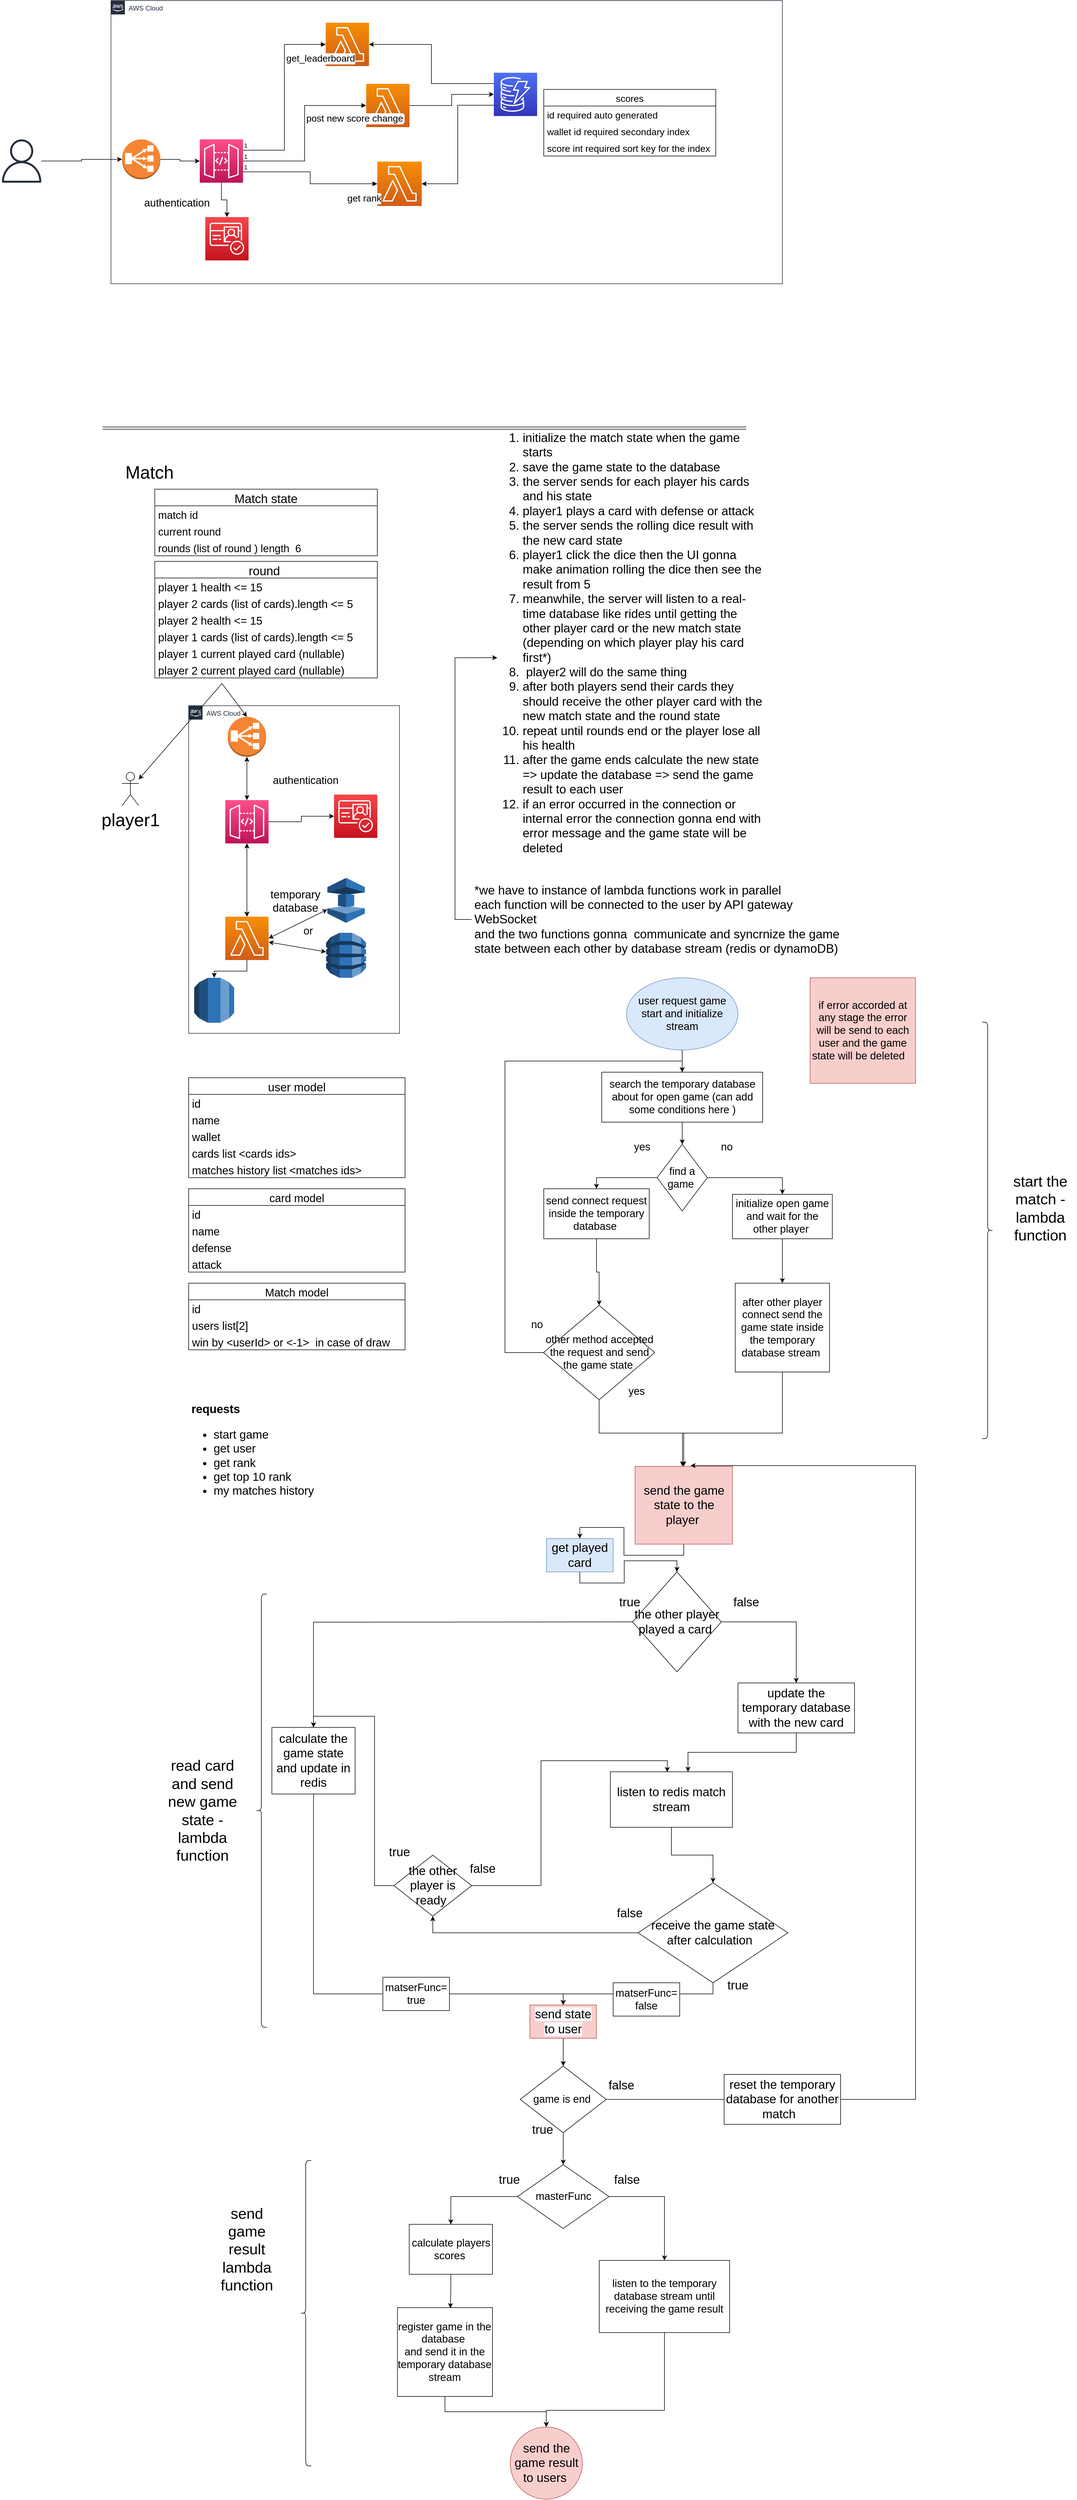 <mxfile version="17.1.0" type="github">
  <diagram id="Ht1M8jgEwFfnCIfOTk4-" name="Page-1">
    <mxGraphModel dx="2905" dy="900" grid="1" gridSize="10" guides="1" tooltips="1" connect="1" arrows="1" fold="1" page="1" pageScale="1" pageWidth="1169" pageHeight="827" math="0" shadow="0">
      <root>
        <mxCell id="0" />
        <mxCell id="1" parent="0" />
        <mxCell id="6prXPQLU8Q7LLBni2avL-30" style="edgeStyle=orthogonalEdgeStyle;rounded=0;orthogonalLoop=1;jettySize=auto;html=1;entryX=0;entryY=0.5;entryDx=0;entryDy=0;entryPerimeter=0;fontSize=17;" parent="1" source="JcnCqj29dY-QxmIsZGhR-1" target="6prXPQLU8Q7LLBni2avL-38" edge="1">
          <mxGeometry relative="1" as="geometry" />
        </mxCell>
        <mxCell id="JcnCqj29dY-QxmIsZGhR-1" value="" style="sketch=0;outlineConnect=0;fontColor=#232F3E;gradientColor=none;fillColor=#232F3D;strokeColor=none;dashed=0;verticalLabelPosition=bottom;verticalAlign=top;align=center;html=1;fontSize=12;fontStyle=0;aspect=fixed;pointerEvents=1;shape=mxgraph.aws4.user;" parent="1" vertex="1">
          <mxGeometry x="-180" y="290" width="78" height="78" as="geometry" />
        </mxCell>
        <mxCell id="JcnCqj29dY-QxmIsZGhR-2" value="AWS Cloud" style="points=[[0,0],[0.25,0],[0.5,0],[0.75,0],[1,0],[1,0.25],[1,0.5],[1,0.75],[1,1],[0.75,1],[0.5,1],[0.25,1],[0,1],[0,0.75],[0,0.5],[0,0.25]];outlineConnect=0;gradientColor=none;html=1;whiteSpace=wrap;fontSize=12;fontStyle=0;container=1;pointerEvents=0;collapsible=0;recursiveResize=0;shape=mxgraph.aws4.group;grIcon=mxgraph.aws4.group_aws_cloud_alt;strokeColor=#232F3E;fillColor=none;verticalAlign=top;align=left;spacingLeft=30;fontColor=#232F3E;dashed=0;" parent="1" vertex="1">
          <mxGeometry x="20" y="40" width="1210" height="510" as="geometry" />
        </mxCell>
        <mxCell id="JcnCqj29dY-QxmIsZGhR-3" value="" style="sketch=0;points=[[0,0,0],[0.25,0,0],[0.5,0,0],[0.75,0,0],[1,0,0],[0,1,0],[0.25,1,0],[0.5,1,0],[0.75,1,0],[1,1,0],[0,0.25,0],[0,0.5,0],[0,0.75,0],[1,0.25,0],[1,0.5,0],[1,0.75,0]];outlineConnect=0;fontColor=#232F3E;gradientColor=#F78E04;gradientDirection=north;fillColor=#D05C17;strokeColor=#ffffff;dashed=0;verticalLabelPosition=bottom;verticalAlign=top;align=center;html=1;fontSize=12;fontStyle=0;aspect=fixed;shape=mxgraph.aws4.resourceIcon;resIcon=mxgraph.aws4.lambda;" parent="JcnCqj29dY-QxmIsZGhR-2" vertex="1">
          <mxGeometry x="387" y="40" width="78" height="78" as="geometry" />
        </mxCell>
        <mxCell id="6prXPQLU8Q7LLBni2avL-35" style="edgeStyle=orthogonalEdgeStyle;rounded=0;orthogonalLoop=1;jettySize=auto;html=1;exitX=0;exitY=0.25;exitDx=0;exitDy=0;exitPerimeter=0;entryX=1;entryY=0.5;entryDx=0;entryDy=0;entryPerimeter=0;fontSize=17;" parent="JcnCqj29dY-QxmIsZGhR-2" source="JcnCqj29dY-QxmIsZGhR-15" target="JcnCqj29dY-QxmIsZGhR-3" edge="1">
          <mxGeometry relative="1" as="geometry" />
        </mxCell>
        <mxCell id="6prXPQLU8Q7LLBni2avL-36" style="edgeStyle=orthogonalEdgeStyle;rounded=0;orthogonalLoop=1;jettySize=auto;html=1;exitX=0;exitY=0.75;exitDx=0;exitDy=0;exitPerimeter=0;entryX=1;entryY=0.5;entryDx=0;entryDy=0;entryPerimeter=0;fontSize=17;" parent="JcnCqj29dY-QxmIsZGhR-2" source="JcnCqj29dY-QxmIsZGhR-15" target="6prXPQLU8Q7LLBni2avL-26" edge="1">
          <mxGeometry relative="1" as="geometry" />
        </mxCell>
        <mxCell id="JcnCqj29dY-QxmIsZGhR-15" value="" style="sketch=0;points=[[0,0,0],[0.25,0,0],[0.5,0,0],[0.75,0,0],[1,0,0],[0,1,0],[0.25,1,0],[0.5,1,0],[0.75,1,0],[1,1,0],[0,0.25,0],[0,0.5,0],[0,0.75,0],[1,0.25,0],[1,0.5,0],[1,0.75,0]];outlineConnect=0;fontColor=#232F3E;gradientColor=#4D72F3;gradientDirection=north;fillColor=#3334B9;strokeColor=#ffffff;dashed=0;verticalLabelPosition=bottom;verticalAlign=top;align=center;html=1;fontSize=12;fontStyle=0;aspect=fixed;shape=mxgraph.aws4.resourceIcon;resIcon=mxgraph.aws4.dynamodb;" parent="JcnCqj29dY-QxmIsZGhR-2" vertex="1">
          <mxGeometry x="690" y="130" width="78" height="78" as="geometry" />
        </mxCell>
        <mxCell id="6prXPQLU8Q7LLBni2avL-26" value="" style="sketch=0;points=[[0,0,0],[0.25,0,0],[0.5,0,0],[0.75,0,0],[1,0,0],[0,1,0],[0.25,1,0],[0.5,1,0],[0.75,1,0],[1,1,0],[0,0.25,0],[0,0.5,0],[0,0.75,0],[1,0.25,0],[1,0.5,0],[1,0.75,0]];outlineConnect=0;fontColor=#232F3E;gradientColor=#F78E04;gradientDirection=north;fillColor=#D05C17;strokeColor=#ffffff;dashed=0;verticalLabelPosition=bottom;verticalAlign=top;align=center;html=1;fontSize=12;fontStyle=0;aspect=fixed;shape=mxgraph.aws4.resourceIcon;resIcon=mxgraph.aws4.lambda;" parent="JcnCqj29dY-QxmIsZGhR-2" vertex="1">
          <mxGeometry x="480" y="290" width="80" height="80" as="geometry" />
        </mxCell>
        <mxCell id="6prXPQLU8Q7LLBni2avL-22" value="" style="sketch=0;points=[[0,0,0],[0.25,0,0],[0.5,0,0],[0.75,0,0],[1,0,0],[0,1,0],[0.25,1,0],[0.5,1,0],[0.75,1,0],[1,1,0],[0,0.25,0],[0,0.5,0],[0,0.75,0],[1,0.25,0],[1,0.5,0],[1,0.75,0]];outlineConnect=0;fontColor=#232F3E;gradientColor=#F78E04;gradientDirection=north;fillColor=#D05C17;strokeColor=#ffffff;dashed=0;verticalLabelPosition=bottom;verticalAlign=top;align=center;html=1;fontSize=12;fontStyle=0;aspect=fixed;shape=mxgraph.aws4.resourceIcon;resIcon=mxgraph.aws4.lambda;" parent="JcnCqj29dY-QxmIsZGhR-2" vertex="1">
          <mxGeometry x="460" y="150" width="78" height="78" as="geometry" />
        </mxCell>
        <mxCell id="6prXPQLU8Q7LLBni2avL-21" style="edgeStyle=orthogonalEdgeStyle;rounded=0;orthogonalLoop=1;jettySize=auto;html=1;exitX=1;exitY=0.5;exitDx=0;exitDy=0;exitPerimeter=0;entryX=0;entryY=0.5;entryDx=0;entryDy=0;entryPerimeter=0;fontSize=17;" parent="JcnCqj29dY-QxmIsZGhR-2" source="6prXPQLU8Q7LLBni2avL-22" target="JcnCqj29dY-QxmIsZGhR-15" edge="1">
          <mxGeometry relative="1" as="geometry">
            <mxPoint x="690" y="199" as="targetPoint" />
          </mxGeometry>
        </mxCell>
        <mxCell id="6prXPQLU8Q7LLBni2avL-31" value="scores" style="swimlane;fontStyle=0;childLayout=stackLayout;horizontal=1;startSize=30;horizontalStack=0;resizeParent=1;resizeParentMax=0;resizeLast=0;collapsible=1;marginBottom=0;fontSize=17;" parent="JcnCqj29dY-QxmIsZGhR-2" vertex="1">
          <mxGeometry x="780" y="160" width="310" height="120" as="geometry" />
        </mxCell>
        <mxCell id="6prXPQLU8Q7LLBni2avL-32" value="id required auto generated " style="text;strokeColor=none;fillColor=none;align=left;verticalAlign=middle;spacingLeft=4;spacingRight=4;overflow=hidden;points=[[0,0.5],[1,0.5]];portConstraint=eastwest;rotatable=0;fontSize=17;" parent="6prXPQLU8Q7LLBni2avL-31" vertex="1">
          <mxGeometry y="30" width="310" height="30" as="geometry" />
        </mxCell>
        <mxCell id="6prXPQLU8Q7LLBni2avL-33" value="wallet id required secondary index" style="text;strokeColor=none;fillColor=none;align=left;verticalAlign=middle;spacingLeft=4;spacingRight=4;overflow=hidden;points=[[0,0.5],[1,0.5]];portConstraint=eastwest;rotatable=0;fontSize=17;" parent="6prXPQLU8Q7LLBni2avL-31" vertex="1">
          <mxGeometry y="60" width="310" height="30" as="geometry" />
        </mxCell>
        <mxCell id="6prXPQLU8Q7LLBni2avL-34" value="score int required sort key for the index" style="text;strokeColor=none;fillColor=none;align=left;verticalAlign=middle;spacingLeft=4;spacingRight=4;overflow=hidden;points=[[0,0.5],[1,0.5]];portConstraint=eastwest;rotatable=0;fontSize=17;" parent="6prXPQLU8Q7LLBni2avL-31" vertex="1">
          <mxGeometry y="90" width="310" height="30" as="geometry" />
        </mxCell>
        <mxCell id="DOezJAUeToiMQup9B8c_-2" style="edgeStyle=orthogonalEdgeStyle;rounded=0;orthogonalLoop=1;jettySize=auto;html=1;exitX=0.5;exitY=1;exitDx=0;exitDy=0;exitPerimeter=0;entryX=0.5;entryY=0;entryDx=0;entryDy=0;entryPerimeter=0;" parent="JcnCqj29dY-QxmIsZGhR-2" source="6prXPQLU8Q7LLBni2avL-1" target="DOezJAUeToiMQup9B8c_-1" edge="1">
          <mxGeometry relative="1" as="geometry" />
        </mxCell>
        <mxCell id="6prXPQLU8Q7LLBni2avL-1" value="" style="sketch=0;points=[[0,0,0],[0.25,0,0],[0.5,0,0],[0.75,0,0],[1,0,0],[0,1,0],[0.25,1,0],[0.5,1,0],[0.75,1,0],[1,1,0],[0,0.25,0],[0,0.5,0],[0,0.75,0],[1,0.25,0],[1,0.5,0],[1,0.75,0]];outlineConnect=0;fontColor=#232F3E;gradientColor=#FF4F8B;gradientDirection=north;fillColor=#BC1356;strokeColor=#ffffff;dashed=0;verticalLabelPosition=bottom;verticalAlign=top;align=center;html=1;fontSize=12;fontStyle=0;aspect=fixed;shape=mxgraph.aws4.resourceIcon;resIcon=mxgraph.aws4.api_gateway;" parent="JcnCqj29dY-QxmIsZGhR-2" vertex="1">
          <mxGeometry x="160" y="250" width="78" height="78" as="geometry" />
        </mxCell>
        <mxCell id="6prXPQLU8Q7LLBni2avL-16" value="get_leaderboard" style="endArrow=block;endFill=1;html=1;edgeStyle=orthogonalEdgeStyle;align=left;verticalAlign=top;rounded=0;exitX=1;exitY=0.25;exitDx=0;exitDy=0;exitPerimeter=0;entryX=0;entryY=0.5;entryDx=0;entryDy=0;entryPerimeter=0;fontSize=17;" parent="JcnCqj29dY-QxmIsZGhR-2" source="6prXPQLU8Q7LLBni2avL-1" target="JcnCqj29dY-QxmIsZGhR-3" edge="1">
          <mxGeometry x="0.511" y="-1" relative="1" as="geometry">
            <mxPoint x="100" y="140" as="sourcePoint" />
            <mxPoint x="260" y="140" as="targetPoint" />
            <mxPoint as="offset" />
          </mxGeometry>
        </mxCell>
        <mxCell id="6prXPQLU8Q7LLBni2avL-17" value="1" style="edgeLabel;resizable=0;html=1;align=left;verticalAlign=bottom;" parent="6prXPQLU8Q7LLBni2avL-16" connectable="0" vertex="1">
          <mxGeometry x="-1" relative="1" as="geometry" />
        </mxCell>
        <mxCell id="6prXPQLU8Q7LLBni2avL-23" value="post new score change" style="endArrow=block;endFill=1;html=1;edgeStyle=orthogonalEdgeStyle;align=left;verticalAlign=top;rounded=0;entryX=0;entryY=0.5;entryDx=0;entryDy=0;entryPerimeter=0;fontSize=17;" parent="JcnCqj29dY-QxmIsZGhR-2" source="6prXPQLU8Q7LLBni2avL-1" target="6prXPQLU8Q7LLBni2avL-22" edge="1">
          <mxGeometry x="0.268" y="-1" relative="1" as="geometry">
            <mxPoint x="58" y="269.5" as="sourcePoint" />
            <mxPoint x="270" y="150" as="targetPoint" />
            <mxPoint as="offset" />
          </mxGeometry>
        </mxCell>
        <mxCell id="6prXPQLU8Q7LLBni2avL-24" value="1" style="edgeLabel;resizable=0;html=1;align=left;verticalAlign=bottom;" parent="6prXPQLU8Q7LLBni2avL-23" connectable="0" vertex="1">
          <mxGeometry x="-1" relative="1" as="geometry" />
        </mxCell>
        <mxCell id="6prXPQLU8Q7LLBni2avL-27" value="get rank" style="endArrow=block;endFill=1;html=1;edgeStyle=orthogonalEdgeStyle;align=left;verticalAlign=top;rounded=0;exitX=1;exitY=0.75;exitDx=0;exitDy=0;exitPerimeter=0;entryX=0;entryY=0.5;entryDx=0;entryDy=0;entryPerimeter=0;fontSize=17;" parent="JcnCqj29dY-QxmIsZGhR-2" source="6prXPQLU8Q7LLBni2avL-1" target="6prXPQLU8Q7LLBni2avL-26" edge="1">
          <mxGeometry x="0.569" y="-10" relative="1" as="geometry">
            <mxPoint x="30" y="509.5" as="sourcePoint" />
            <mxPoint x="242" y="390" as="targetPoint" />
            <mxPoint x="1" as="offset" />
          </mxGeometry>
        </mxCell>
        <mxCell id="6prXPQLU8Q7LLBni2avL-28" value="1" style="edgeLabel;resizable=0;html=1;align=left;verticalAlign=bottom;" parent="6prXPQLU8Q7LLBni2avL-27" connectable="0" vertex="1">
          <mxGeometry x="-1" relative="1" as="geometry" />
        </mxCell>
        <mxCell id="6prXPQLU8Q7LLBni2avL-39" style="edgeStyle=orthogonalEdgeStyle;rounded=0;orthogonalLoop=1;jettySize=auto;html=1;exitX=1;exitY=0.5;exitDx=0;exitDy=0;exitPerimeter=0;fontSize=17;" parent="JcnCqj29dY-QxmIsZGhR-2" source="6prXPQLU8Q7LLBni2avL-38" target="6prXPQLU8Q7LLBni2avL-1" edge="1">
          <mxGeometry relative="1" as="geometry" />
        </mxCell>
        <mxCell id="6prXPQLU8Q7LLBni2avL-38" value="" style="outlineConnect=0;dashed=0;verticalLabelPosition=bottom;verticalAlign=top;align=center;html=1;shape=mxgraph.aws3.classic_load_balancer;fillColor=#F58534;gradientColor=none;fontSize=17;" parent="JcnCqj29dY-QxmIsZGhR-2" vertex="1">
          <mxGeometry x="20" y="250" width="69" height="72" as="geometry" />
        </mxCell>
        <mxCell id="DOezJAUeToiMQup9B8c_-1" value="" style="sketch=0;points=[[0,0,0],[0.25,0,0],[0.5,0,0],[0.75,0,0],[1,0,0],[0,1,0],[0.25,1,0],[0.5,1,0],[0.75,1,0],[1,1,0],[0,0.25,0],[0,0.5,0],[0,0.75,0],[1,0.25,0],[1,0.5,0],[1,0.75,0]];outlineConnect=0;fontColor=#232F3E;gradientColor=#F54749;gradientDirection=north;fillColor=#C7131F;strokeColor=#ffffff;dashed=0;verticalLabelPosition=bottom;verticalAlign=top;align=center;html=1;fontSize=12;fontStyle=0;aspect=fixed;shape=mxgraph.aws4.resourceIcon;resIcon=mxgraph.aws4.cognito;" parent="JcnCqj29dY-QxmIsZGhR-2" vertex="1">
          <mxGeometry x="170" y="390" width="78" height="78" as="geometry" />
        </mxCell>
        <mxCell id="DOezJAUeToiMQup9B8c_-3" value="authentication" style="text;html=1;strokeColor=none;fillColor=none;align=center;verticalAlign=middle;whiteSpace=wrap;rounded=0;fontSize=19;" parent="JcnCqj29dY-QxmIsZGhR-2" vertex="1">
          <mxGeometry x="89" y="350" width="60" height="30" as="geometry" />
        </mxCell>
        <mxCell id="vlYqKZK9bWW-TJa4kLlD-5" value="" style="shape=link;html=1;rounded=0;" parent="1" edge="1">
          <mxGeometry width="100" relative="1" as="geometry">
            <mxPoint x="5" y="810" as="sourcePoint" />
            <mxPoint x="1165" y="810" as="targetPoint" />
          </mxGeometry>
        </mxCell>
        <mxCell id="vlYqKZK9bWW-TJa4kLlD-6" value="Match state" style="swimlane;fontStyle=0;childLayout=stackLayout;horizontal=1;startSize=30;horizontalStack=0;resizeParent=1;resizeParentMax=0;resizeLast=0;collapsible=1;marginBottom=0;fontSize=22;" parent="1" vertex="1">
          <mxGeometry x="99" y="920" width="401" height="120" as="geometry" />
        </mxCell>
        <mxCell id="vlYqKZK9bWW-TJa4kLlD-68" value="match id" style="text;strokeColor=none;fillColor=none;align=left;verticalAlign=middle;spacingLeft=4;spacingRight=4;overflow=hidden;points=[[0,0.5],[1,0.5]];portConstraint=eastwest;rotatable=0;fontSize=19;" parent="vlYqKZK9bWW-TJa4kLlD-6" vertex="1">
          <mxGeometry y="30" width="401" height="30" as="geometry" />
        </mxCell>
        <mxCell id="vlYqKZK9bWW-TJa4kLlD-121" value="current round " style="text;strokeColor=none;fillColor=none;align=left;verticalAlign=middle;spacingLeft=4;spacingRight=4;overflow=hidden;points=[[0,0.5],[1,0.5]];portConstraint=eastwest;rotatable=0;fontSize=19;" parent="vlYqKZK9bWW-TJa4kLlD-6" vertex="1">
          <mxGeometry y="60" width="401" height="30" as="geometry" />
        </mxCell>
        <mxCell id="vlYqKZK9bWW-TJa4kLlD-7" value="rounds (list of round ) length  6" style="text;strokeColor=none;fillColor=none;align=left;verticalAlign=middle;spacingLeft=4;spacingRight=4;overflow=hidden;points=[[0,0.5],[1,0.5]];portConstraint=eastwest;rotatable=0;fontSize=19;" parent="vlYqKZK9bWW-TJa4kLlD-6" vertex="1">
          <mxGeometry y="90" width="401" height="30" as="geometry" />
        </mxCell>
        <mxCell id="vlYqKZK9bWW-TJa4kLlD-19" value="Match" style="text;html=1;strokeColor=none;fillColor=none;align=center;verticalAlign=middle;whiteSpace=wrap;rounded=0;fontSize=32;horizontal=1;" parent="1" vertex="1">
          <mxGeometry x="49" y="870" width="81" height="40" as="geometry" />
        </mxCell>
        <mxCell id="vlYqKZK9bWW-TJa4kLlD-20" value="AWS Cloud" style="points=[[0,0],[0.25,0],[0.5,0],[0.75,0],[1,0],[1,0.25],[1,0.5],[1,0.75],[1,1],[0.75,1],[0.5,1],[0.25,1],[0,1],[0,0.75],[0,0.5],[0,0.25]];outlineConnect=0;gradientColor=none;html=1;whiteSpace=wrap;fontSize=12;fontStyle=0;container=1;pointerEvents=0;collapsible=0;recursiveResize=0;shape=mxgraph.aws4.group;grIcon=mxgraph.aws4.group_aws_cloud_alt;strokeColor=#232F3E;fillColor=none;verticalAlign=top;align=left;spacingLeft=30;fontColor=#232F3E;dashed=0;" parent="1" vertex="1">
          <mxGeometry x="160" y="1310" width="380" height="590" as="geometry" />
        </mxCell>
        <mxCell id="vlYqKZK9bWW-TJa4kLlD-65" style="edgeStyle=orthogonalEdgeStyle;rounded=0;orthogonalLoop=1;jettySize=auto;html=1;exitX=0.5;exitY=1;exitDx=0;exitDy=0;exitPerimeter=0;fontSize=32;" parent="vlYqKZK9bWW-TJa4kLlD-20" source="vlYqKZK9bWW-TJa4kLlD-32" target="vlYqKZK9bWW-TJa4kLlD-64" edge="1">
          <mxGeometry relative="1" as="geometry" />
        </mxCell>
        <mxCell id="DOezJAUeToiMQup9B8c_-91" style="edgeStyle=orthogonalEdgeStyle;rounded=0;orthogonalLoop=1;jettySize=auto;html=1;exitX=1;exitY=0.5;exitDx=0;exitDy=0;exitPerimeter=0;entryX=0;entryY=0.5;entryDx=0;entryDy=0;entryPerimeter=0;fontSize=19;" parent="vlYqKZK9bWW-TJa4kLlD-20" source="vlYqKZK9bWW-TJa4kLlD-32" target="DOezJAUeToiMQup9B8c_-89" edge="1">
          <mxGeometry relative="1" as="geometry" />
        </mxCell>
        <mxCell id="vlYqKZK9bWW-TJa4kLlD-32" value="" style="sketch=0;points=[[0,0,0],[0.25,0,0],[0.5,0,0],[0.75,0,0],[1,0,0],[0,1,0],[0.25,1,0],[0.5,1,0],[0.75,1,0],[1,1,0],[0,0.25,0],[0,0.5,0],[0,0.75,0],[1,0.25,0],[1,0.5,0],[1,0.75,0]];outlineConnect=0;fontColor=#232F3E;gradientColor=#FF4F8B;gradientDirection=north;fillColor=#BC1356;strokeColor=#ffffff;dashed=0;verticalLabelPosition=bottom;verticalAlign=top;align=center;html=1;fontSize=12;fontStyle=0;aspect=fixed;shape=mxgraph.aws4.resourceIcon;resIcon=mxgraph.aws4.api_gateway;" parent="vlYqKZK9bWW-TJa4kLlD-20" vertex="1">
          <mxGeometry x="66" y="170" width="78" height="78" as="geometry" />
        </mxCell>
        <mxCell id="vlYqKZK9bWW-TJa4kLlD-40" value="" style="outlineConnect=0;dashed=0;verticalLabelPosition=bottom;verticalAlign=top;align=center;html=1;shape=mxgraph.aws3.classic_load_balancer;fillColor=#F58534;gradientColor=none;fontSize=17;" parent="vlYqKZK9bWW-TJa4kLlD-20" vertex="1">
          <mxGeometry x="70.5" y="20" width="69" height="72" as="geometry" />
        </mxCell>
        <mxCell id="ZGqUt1TWrfdtK2xRZC1U-21" style="edgeStyle=orthogonalEdgeStyle;rounded=0;orthogonalLoop=1;jettySize=auto;html=1;exitX=0.5;exitY=1;exitDx=0;exitDy=0;exitPerimeter=0;fontSize=20;" parent="vlYqKZK9bWW-TJa4kLlD-20" source="vlYqKZK9bWW-TJa4kLlD-64" target="ZGqUt1TWrfdtK2xRZC1U-19" edge="1">
          <mxGeometry relative="1" as="geometry" />
        </mxCell>
        <mxCell id="vlYqKZK9bWW-TJa4kLlD-64" value="" style="sketch=0;points=[[0,0,0],[0.25,0,0],[0.5,0,0],[0.75,0,0],[1,0,0],[0,1,0],[0.25,1,0],[0.5,1,0],[0.75,1,0],[1,1,0],[0,0.25,0],[0,0.5,0],[0,0.75,0],[1,0.25,0],[1,0.5,0],[1,0.75,0]];outlineConnect=0;fontColor=#232F3E;gradientColor=#F78E04;gradientDirection=north;fillColor=#D05C17;strokeColor=#ffffff;dashed=0;verticalLabelPosition=bottom;verticalAlign=top;align=center;html=1;fontSize=12;fontStyle=0;aspect=fixed;shape=mxgraph.aws4.resourceIcon;resIcon=mxgraph.aws4.lambda;" parent="vlYqKZK9bWW-TJa4kLlD-20" vertex="1">
          <mxGeometry x="66" y="380" width="78" height="78" as="geometry" />
        </mxCell>
        <mxCell id="vlYqKZK9bWW-TJa4kLlD-105" value="" style="endArrow=classic;startArrow=classic;html=1;rounded=0;fontSize=22;entryX=0.5;entryY=1;entryDx=0;entryDy=0;entryPerimeter=0;" parent="vlYqKZK9bWW-TJa4kLlD-20" source="vlYqKZK9bWW-TJa4kLlD-32" target="vlYqKZK9bWW-TJa4kLlD-40" edge="1">
          <mxGeometry width="50" height="50" relative="1" as="geometry">
            <mxPoint x="-50" y="295.367" as="sourcePoint" />
            <mxPoint x="315" y="182.64" as="targetPoint" />
            <Array as="points" />
          </mxGeometry>
        </mxCell>
        <mxCell id="vlYqKZK9bWW-TJa4kLlD-106" value="" style="endArrow=classic;startArrow=classic;html=1;rounded=0;fontSize=22;exitX=0.5;exitY=0;exitDx=0;exitDy=0;exitPerimeter=0;" parent="vlYqKZK9bWW-TJa4kLlD-20" source="vlYqKZK9bWW-TJa4kLlD-64" target="vlYqKZK9bWW-TJa4kLlD-32" edge="1">
          <mxGeometry width="50" height="50" relative="1" as="geometry">
            <mxPoint x="115" y="358" as="sourcePoint" />
            <mxPoint x="115" y="280" as="targetPoint" />
            <Array as="points" />
          </mxGeometry>
        </mxCell>
        <mxCell id="vlYqKZK9bWW-TJa4kLlD-120" value="" style="endArrow=classic;startArrow=classic;html=1;rounded=0;fontSize=22;entryX=1;entryY=0.5;entryDx=0;entryDy=0;entryPerimeter=0;" parent="vlYqKZK9bWW-TJa4kLlD-20" source="ZGqUt1TWrfdtK2xRZC1U-20" target="vlYqKZK9bWW-TJa4kLlD-64" edge="1">
          <mxGeometry width="50" height="50" relative="1" as="geometry">
            <mxPoint x="270" y="476.6" as="sourcePoint" />
            <mxPoint x="240" y="300" as="targetPoint" />
            <Array as="points" />
          </mxGeometry>
        </mxCell>
        <mxCell id="DOezJAUeToiMQup9B8c_-50" value="" style="outlineConnect=0;dashed=0;verticalLabelPosition=bottom;verticalAlign=top;align=center;html=1;shape=mxgraph.aws3.dynamo_db;fillColor=#2E73B8;gradientColor=none;fontSize=19;" parent="vlYqKZK9bWW-TJa4kLlD-20" vertex="1">
          <mxGeometry x="247.75" y="409" width="72" height="81" as="geometry" />
        </mxCell>
        <mxCell id="DOezJAUeToiMQup9B8c_-89" value="" style="sketch=0;points=[[0,0,0],[0.25,0,0],[0.5,0,0],[0.75,0,0],[1,0,0],[0,1,0],[0.25,1,0],[0.5,1,0],[0.75,1,0],[1,1,0],[0,0.25,0],[0,0.5,0],[0,0.75,0],[1,0.25,0],[1,0.5,0],[1,0.75,0]];outlineConnect=0;fontColor=#232F3E;gradientColor=#F54749;gradientDirection=north;fillColor=#C7131F;strokeColor=#ffffff;dashed=0;verticalLabelPosition=bottom;verticalAlign=top;align=center;html=1;fontSize=12;fontStyle=0;aspect=fixed;shape=mxgraph.aws4.resourceIcon;resIcon=mxgraph.aws4.cognito;" parent="vlYqKZK9bWW-TJa4kLlD-20" vertex="1">
          <mxGeometry x="262" y="160" width="78" height="78" as="geometry" />
        </mxCell>
        <mxCell id="DOezJAUeToiMQup9B8c_-90" value="authentication" style="text;html=1;strokeColor=none;fillColor=none;align=center;verticalAlign=middle;whiteSpace=wrap;rounded=0;fontSize=19;" parent="vlYqKZK9bWW-TJa4kLlD-20" vertex="1">
          <mxGeometry x="181" y="120" width="60" height="30" as="geometry" />
        </mxCell>
        <mxCell id="DOezJAUeToiMQup9B8c_-92" value="or" style="text;html=1;align=center;verticalAlign=middle;resizable=0;points=[];autosize=1;strokeColor=none;fillColor=none;fontSize=19;" parent="vlYqKZK9bWW-TJa4kLlD-20" vertex="1">
          <mxGeometry x="200" y="391" width="30" height="30" as="geometry" />
        </mxCell>
        <mxCell id="DOezJAUeToiMQup9B8c_-93" value="" style="endArrow=classic;startArrow=classic;html=1;rounded=0;fontSize=22;" parent="vlYqKZK9bWW-TJa4kLlD-20" source="DOezJAUeToiMQup9B8c_-50" target="vlYqKZK9bWW-TJa4kLlD-64" edge="1">
          <mxGeometry width="50" height="50" relative="1" as="geometry">
            <mxPoint x="195" y="540.6" as="sourcePoint" />
            <mxPoint x="69" y="483" as="targetPoint" />
            <Array as="points" />
          </mxGeometry>
        </mxCell>
        <mxCell id="ZGqUt1TWrfdtK2xRZC1U-19" value="" style="outlineConnect=0;dashed=0;verticalLabelPosition=bottom;verticalAlign=top;align=center;html=1;shape=mxgraph.aws3.rds;fillColor=#2E73B8;gradientColor=none;fontSize=20;" parent="vlYqKZK9bWW-TJa4kLlD-20" vertex="1">
          <mxGeometry x="10" y="490" width="72" height="81" as="geometry" />
        </mxCell>
        <mxCell id="ZGqUt1TWrfdtK2xRZC1U-20" value="" style="outlineConnect=0;dashed=0;verticalLabelPosition=bottom;verticalAlign=top;align=center;html=1;shape=mxgraph.aws3.elasticache;fillColor=#2E73B8;gradientColor=none;fontSize=20;" parent="vlYqKZK9bWW-TJa4kLlD-20" vertex="1">
          <mxGeometry x="250" y="310" width="67.5" height="81" as="geometry" />
        </mxCell>
        <mxCell id="ZGqUt1TWrfdtK2xRZC1U-22" value="temporary database" style="text;html=1;strokeColor=none;fillColor=none;align=center;verticalAlign=middle;whiteSpace=wrap;rounded=0;fontSize=20;" parent="vlYqKZK9bWW-TJa4kLlD-20" vertex="1">
          <mxGeometry x="139.5" y="333.5" width="105" height="34" as="geometry" />
        </mxCell>
        <mxCell id="vlYqKZK9bWW-TJa4kLlD-53" value="player1" style="shape=umlActor;verticalLabelPosition=bottom;verticalAlign=top;html=1;outlineConnect=0;fontSize=32;" parent="1" vertex="1">
          <mxGeometry x="40" y="1430" width="30" height="60" as="geometry" />
        </mxCell>
        <mxCell id="vlYqKZK9bWW-TJa4kLlD-67" value="&lt;ol style=&quot;font-size: 22px&quot;&gt;&lt;li&gt;initialize the match state when the game starts&lt;/li&gt;&lt;li&gt;save the game state to the database&amp;nbsp;&lt;/li&gt;&lt;li&gt;the server sends for each player his cards and his state&amp;nbsp;&amp;nbsp;&lt;/li&gt;&lt;li&gt;player1 plays a card with defense or attack&amp;nbsp;&lt;/li&gt;&lt;li&gt;the server sends the rolling dice result with the new card state&amp;nbsp;&lt;/li&gt;&lt;li&gt;player1 click the dice then the UI gonna make animation rolling the dice then see the result from 5&amp;nbsp;&amp;nbsp;&lt;/li&gt;&lt;li&gt;meanwhile, the server will listen to a real-time database like rides until getting the other player card or the new match state (depending on which player play his card first*)&amp;nbsp; &amp;nbsp;&lt;/li&gt;&lt;li&gt;&amp;nbsp;player2 will do the same thing&amp;nbsp;&lt;/li&gt;&lt;li&gt;after both players send their cards they should receive the other player card with the new match state and the round state&amp;nbsp;&lt;/li&gt;&lt;li&gt;repeat until rounds end or the player lose all his health&amp;nbsp;&amp;nbsp;&lt;/li&gt;&lt;li&gt;after the game ends calculate the new state =&amp;gt; update the database =&amp;gt; send the game result to each user&lt;/li&gt;&lt;li&gt;if an error occurred in the connection or internal error the connection gonna end with error message and the game state will be deleted&amp;nbsp;&amp;nbsp;&lt;/li&gt;&lt;/ol&gt;" style="text;html=1;strokeColor=none;fillColor=none;align=left;verticalAlign=middle;whiteSpace=wrap;rounded=0;fontSize=31;" parent="1" vertex="1">
          <mxGeometry x="720" y="810" width="479" height="773" as="geometry" />
        </mxCell>
        <mxCell id="vlYqKZK9bWW-TJa4kLlD-74" style="edgeStyle=orthogonalEdgeStyle;rounded=0;orthogonalLoop=1;jettySize=auto;html=1;fontSize=22;entryX=-0.008;entryY=0.535;entryDx=0;entryDy=0;entryPerimeter=0;" parent="1" source="vlYqKZK9bWW-TJa4kLlD-72" target="vlYqKZK9bWW-TJa4kLlD-67" edge="1">
          <mxGeometry relative="1" as="geometry">
            <Array as="points">
              <mxPoint x="640" y="1695" />
              <mxPoint x="640" y="1224" />
            </Array>
          </mxGeometry>
        </mxCell>
        <mxCell id="vlYqKZK9bWW-TJa4kLlD-72" value="*we have to instance of lambda functions work in parallel &#xa;each function will be connected to the user by API gateway WebSocket&#xa;and the two functions gonna  communicate and syncrnize the game state between each other by database stream (redis or dynamoDB)" style="text;align=left;fontStyle=0;verticalAlign=middle;spacingLeft=3;spacingRight=3;strokeColor=none;rotatable=0;points=[[0,0.5],[1,0.5]];portConstraint=eastwest;fontSize=22;whiteSpace=wrap;" parent="1" vertex="1">
          <mxGeometry x="670" y="1600" width="680" height="190" as="geometry" />
        </mxCell>
        <mxCell id="DOezJAUeToiMQup9B8c_-51" style="edgeStyle=orthogonalEdgeStyle;rounded=0;orthogonalLoop=1;jettySize=auto;html=1;exitX=0.5;exitY=1;exitDx=0;exitDy=0;entryX=0.5;entryY=0;entryDx=0;entryDy=0;fontSize=19;" parent="1" source="vlYqKZK9bWW-TJa4kLlD-78" target="mzzQG3uNOCbi6DgmSUqi-1" edge="1">
          <mxGeometry relative="1" as="geometry" />
        </mxCell>
        <mxCell id="vlYqKZK9bWW-TJa4kLlD-78" value="send the game state to the player&amp;nbsp;" style="rounded=0;whiteSpace=wrap;html=1;fontSize=22;fillColor=#f8cecc;strokeColor=#b85450;" parent="1" vertex="1">
          <mxGeometry x="964.5" y="2680" width="175.5" height="140" as="geometry" />
        </mxCell>
        <mxCell id="vlYqKZK9bWW-TJa4kLlD-103" value="" style="endArrow=classic;startArrow=classic;html=1;rounded=0;fontSize=22;entryX=0.5;entryY=0;entryDx=0;entryDy=0;entryPerimeter=0;" parent="1" source="vlYqKZK9bWW-TJa4kLlD-53" target="vlYqKZK9bWW-TJa4kLlD-40" edge="1">
          <mxGeometry width="50" height="50" relative="1" as="geometry">
            <mxPoint x="210" y="1370" as="sourcePoint" />
            <mxPoint x="260" y="1320" as="targetPoint" />
            <Array as="points">
              <mxPoint x="220" y="1270" />
            </Array>
          </mxGeometry>
        </mxCell>
        <mxCell id="vlYqKZK9bWW-TJa4kLlD-107" value="round " style="swimlane;fontStyle=0;childLayout=stackLayout;horizontal=1;startSize=30;horizontalStack=0;resizeParent=1;resizeParentMax=0;resizeLast=0;collapsible=1;marginBottom=0;fontSize=22;" parent="1" vertex="1">
          <mxGeometry x="99" y="1050" width="401" height="210" as="geometry" />
        </mxCell>
        <mxCell id="vlYqKZK9bWW-TJa4kLlD-111" value="player 1 health &lt;= 15" style="text;strokeColor=none;fillColor=none;align=left;verticalAlign=middle;spacingLeft=4;spacingRight=4;overflow=hidden;points=[[0,0.5],[1,0.5]];portConstraint=eastwest;rotatable=0;fontSize=20;" parent="vlYqKZK9bWW-TJa4kLlD-107" vertex="1">
          <mxGeometry y="30" width="401" height="30" as="geometry" />
        </mxCell>
        <mxCell id="vlYqKZK9bWW-TJa4kLlD-114" value="player 2 cards (list of cards).length &lt;= 5" style="text;strokeColor=none;fillColor=none;align=left;verticalAlign=middle;spacingLeft=4;spacingRight=4;overflow=hidden;points=[[0,0.5],[1,0.5]];portConstraint=eastwest;rotatable=0;fontSize=20;" parent="vlYqKZK9bWW-TJa4kLlD-107" vertex="1">
          <mxGeometry y="60" width="401" height="30" as="geometry" />
        </mxCell>
        <mxCell id="vlYqKZK9bWW-TJa4kLlD-113" value="player 2 health &lt;= 15" style="text;strokeColor=none;fillColor=none;align=left;verticalAlign=middle;spacingLeft=4;spacingRight=4;overflow=hidden;points=[[0,0.5],[1,0.5]];portConstraint=eastwest;rotatable=0;fontSize=20;" parent="vlYqKZK9bWW-TJa4kLlD-107" vertex="1">
          <mxGeometry y="90" width="401" height="30" as="geometry" />
        </mxCell>
        <mxCell id="vlYqKZK9bWW-TJa4kLlD-112" value="player 1 cards (list of cards).length &lt;= 5" style="text;strokeColor=none;fillColor=none;align=left;verticalAlign=middle;spacingLeft=4;spacingRight=4;overflow=hidden;points=[[0,0.5],[1,0.5]];portConstraint=eastwest;rotatable=0;fontSize=20;" parent="vlYqKZK9bWW-TJa4kLlD-107" vertex="1">
          <mxGeometry y="120" width="401" height="30" as="geometry" />
        </mxCell>
        <mxCell id="vlYqKZK9bWW-TJa4kLlD-115" value="player 1 current played card (nullable)" style="text;strokeColor=none;fillColor=none;align=left;verticalAlign=middle;spacingLeft=4;spacingRight=4;overflow=hidden;points=[[0,0.5],[1,0.5]];portConstraint=eastwest;rotatable=0;fontSize=20;" parent="vlYqKZK9bWW-TJa4kLlD-107" vertex="1">
          <mxGeometry y="150" width="401" height="30" as="geometry" />
        </mxCell>
        <mxCell id="vlYqKZK9bWW-TJa4kLlD-117" value="player 2 current played card (nullable)" style="text;strokeColor=none;fillColor=none;align=left;verticalAlign=middle;spacingLeft=4;spacingRight=4;overflow=hidden;points=[[0,0.5],[1,0.5]];portConstraint=eastwest;rotatable=0;fontSize=20;" parent="vlYqKZK9bWW-TJa4kLlD-107" vertex="1">
          <mxGeometry y="180" width="401" height="30" as="geometry" />
        </mxCell>
        <mxCell id="DOezJAUeToiMQup9B8c_-6" style="edgeStyle=orthogonalEdgeStyle;rounded=0;orthogonalLoop=1;jettySize=auto;html=1;fontSize=19;entryX=0.5;entryY=0;entryDx=0;entryDy=0;" parent="1" source="DOezJAUeToiMQup9B8c_-5" target="DOezJAUeToiMQup9B8c_-7" edge="1">
          <mxGeometry relative="1" as="geometry">
            <mxPoint x="1029.5" y="1980" as="targetPoint" />
          </mxGeometry>
        </mxCell>
        <mxCell id="DOezJAUeToiMQup9B8c_-5" value="user request game start and initialize stream" style="ellipse;whiteSpace=wrap;html=1;fontSize=19;fillColor=#dae8fc;strokeColor=#6c8ebf;" parent="1" vertex="1">
          <mxGeometry x="949" y="1800" width="201" height="130" as="geometry" />
        </mxCell>
        <mxCell id="DOezJAUeToiMQup9B8c_-9" style="edgeStyle=orthogonalEdgeStyle;rounded=0;orthogonalLoop=1;jettySize=auto;html=1;entryX=0.5;entryY=0;entryDx=0;entryDy=0;fontSize=19;" parent="1" source="DOezJAUeToiMQup9B8c_-7" target="DOezJAUeToiMQup9B8c_-10" edge="1">
          <mxGeometry relative="1" as="geometry" />
        </mxCell>
        <mxCell id="DOezJAUeToiMQup9B8c_-7" value="search the temporary database about for open game (can add some conditions here )" style="rounded=0;whiteSpace=wrap;html=1;fontSize=19;" parent="1" vertex="1">
          <mxGeometry x="904.5" y="1970" width="290" height="90" as="geometry" />
        </mxCell>
        <mxCell id="DOezJAUeToiMQup9B8c_-13" style="edgeStyle=orthogonalEdgeStyle;rounded=0;orthogonalLoop=1;jettySize=auto;html=1;exitX=0;exitY=0.5;exitDx=0;exitDy=0;entryX=0.5;entryY=0;entryDx=0;entryDy=0;fontSize=19;" parent="1" source="DOezJAUeToiMQup9B8c_-10" target="DOezJAUeToiMQup9B8c_-19" edge="1">
          <mxGeometry relative="1" as="geometry" />
        </mxCell>
        <mxCell id="DOezJAUeToiMQup9B8c_-15" style="edgeStyle=orthogonalEdgeStyle;rounded=0;orthogonalLoop=1;jettySize=auto;html=1;exitX=1;exitY=0.5;exitDx=0;exitDy=0;fontSize=19;entryX=0.5;entryY=0;entryDx=0;entryDy=0;" parent="1" source="DOezJAUeToiMQup9B8c_-10" target="DOezJAUeToiMQup9B8c_-16" edge="1">
          <mxGeometry relative="1" as="geometry">
            <mxPoint x="1220" y="2200" as="targetPoint" />
          </mxGeometry>
        </mxCell>
        <mxCell id="DOezJAUeToiMQup9B8c_-10" value="find a game&amp;nbsp;" style="rhombus;whiteSpace=wrap;html=1;fontSize=19;" parent="1" vertex="1">
          <mxGeometry x="1004.25" y="2100" width="90.5" height="120" as="geometry" />
        </mxCell>
        <mxCell id="DOezJAUeToiMQup9B8c_-11" value="yes&amp;nbsp;" style="text;html=1;strokeColor=none;fillColor=none;align=center;verticalAlign=middle;whiteSpace=wrap;rounded=0;fontSize=19;" parent="1" vertex="1">
          <mxGeometry x="949.5" y="2090" width="60" height="30" as="geometry" />
        </mxCell>
        <mxCell id="DOezJAUeToiMQup9B8c_-12" value="no" style="text;html=1;strokeColor=none;fillColor=none;align=center;verticalAlign=middle;whiteSpace=wrap;rounded=0;fontSize=19;" parent="1" vertex="1">
          <mxGeometry x="1100" y="2090" width="60" height="30" as="geometry" />
        </mxCell>
        <mxCell id="DOezJAUeToiMQup9B8c_-17" style="edgeStyle=orthogonalEdgeStyle;rounded=0;orthogonalLoop=1;jettySize=auto;html=1;exitX=0.5;exitY=1;exitDx=0;exitDy=0;fontSize=19;entryX=0.5;entryY=0;entryDx=0;entryDy=0;" parent="1" source="DOezJAUeToiMQup9B8c_-16" target="DOezJAUeToiMQup9B8c_-18" edge="1">
          <mxGeometry relative="1" as="geometry">
            <mxPoint x="1250" y="2290" as="targetPoint" />
          </mxGeometry>
        </mxCell>
        <mxCell id="DOezJAUeToiMQup9B8c_-16" value="initialize open game and wait for the other player&amp;nbsp;" style="rounded=0;whiteSpace=wrap;html=1;fontSize=19;" parent="1" vertex="1">
          <mxGeometry x="1140" y="2190" width="180" height="80" as="geometry" />
        </mxCell>
        <mxCell id="DOezJAUeToiMQup9B8c_-26" style="edgeStyle=orthogonalEdgeStyle;rounded=0;orthogonalLoop=1;jettySize=auto;html=1;exitX=0.5;exitY=1;exitDx=0;exitDy=0;fontSize=19;" parent="1" source="DOezJAUeToiMQup9B8c_-18" target="vlYqKZK9bWW-TJa4kLlD-78" edge="1">
          <mxGeometry relative="1" as="geometry">
            <Array as="points">
              <mxPoint x="1230" y="2620" />
              <mxPoint x="1050" y="2620" />
            </Array>
          </mxGeometry>
        </mxCell>
        <mxCell id="DOezJAUeToiMQup9B8c_-18" value="after other player connect send the game state inside the temporary database stream&amp;nbsp;" style="rounded=0;whiteSpace=wrap;html=1;fontSize=19;" parent="1" vertex="1">
          <mxGeometry x="1145" y="2350" width="170" height="160" as="geometry" />
        </mxCell>
        <mxCell id="DOezJAUeToiMQup9B8c_-20" style="edgeStyle=orthogonalEdgeStyle;rounded=0;orthogonalLoop=1;jettySize=auto;html=1;fontSize=19;entryX=0.5;entryY=0;entryDx=0;entryDy=0;" parent="1" source="DOezJAUeToiMQup9B8c_-19" target="DOezJAUeToiMQup9B8c_-21" edge="1">
          <mxGeometry relative="1" as="geometry" />
        </mxCell>
        <mxCell id="DOezJAUeToiMQup9B8c_-19" value="send connect request inside the temporary database&amp;nbsp;" style="rounded=0;whiteSpace=wrap;html=1;fontSize=19;" parent="1" vertex="1">
          <mxGeometry x="800" y="2180" width="190" height="90" as="geometry" />
        </mxCell>
        <mxCell id="DOezJAUeToiMQup9B8c_-24" style="edgeStyle=orthogonalEdgeStyle;rounded=0;orthogonalLoop=1;jettySize=auto;html=1;exitX=0.5;exitY=1;exitDx=0;exitDy=0;fontSize=19;" parent="1" source="DOezJAUeToiMQup9B8c_-21" target="vlYqKZK9bWW-TJa4kLlD-78" edge="1">
          <mxGeometry relative="1" as="geometry" />
        </mxCell>
        <mxCell id="DOezJAUeToiMQup9B8c_-25" style="edgeStyle=orthogonalEdgeStyle;rounded=0;orthogonalLoop=1;jettySize=auto;html=1;exitX=0;exitY=0.5;exitDx=0;exitDy=0;entryX=0.5;entryY=0;entryDx=0;entryDy=0;fontSize=19;" parent="1" source="DOezJAUeToiMQup9B8c_-21" target="DOezJAUeToiMQup9B8c_-7" edge="1">
          <mxGeometry relative="1" as="geometry">
            <Array as="points">
              <mxPoint x="730" y="2475" />
              <mxPoint x="730" y="1950" />
              <mxPoint x="1050" y="1950" />
            </Array>
          </mxGeometry>
        </mxCell>
        <mxCell id="DOezJAUeToiMQup9B8c_-21" value="other method accepted the request and send the game state&amp;nbsp;" style="rhombus;whiteSpace=wrap;html=1;fontSize=19;" parent="1" vertex="1">
          <mxGeometry x="799.5" y="2390" width="200.5" height="170" as="geometry" />
        </mxCell>
        <mxCell id="DOezJAUeToiMQup9B8c_-22" value="yes&amp;nbsp;" style="text;html=1;strokeColor=none;fillColor=none;align=center;verticalAlign=middle;whiteSpace=wrap;rounded=0;fontSize=19;" parent="1" vertex="1">
          <mxGeometry x="940" y="2530" width="60" height="30" as="geometry" />
        </mxCell>
        <mxCell id="DOezJAUeToiMQup9B8c_-23" value="no" style="text;html=1;strokeColor=none;fillColor=none;align=center;verticalAlign=middle;whiteSpace=wrap;rounded=0;fontSize=19;" parent="1" vertex="1">
          <mxGeometry x="757.5" y="2410" width="60" height="30" as="geometry" />
        </mxCell>
        <mxCell id="DOezJAUeToiMQup9B8c_-28" style="edgeStyle=orthogonalEdgeStyle;rounded=0;orthogonalLoop=1;jettySize=auto;html=1;entryX=0.5;entryY=0;entryDx=0;entryDy=0;fontSize=22;" parent="1" target="DOezJAUeToiMQup9B8c_-45" edge="1">
          <mxGeometry relative="1" as="geometry">
            <mxPoint x="980" y="2960" as="sourcePoint" />
          </mxGeometry>
        </mxCell>
        <mxCell id="DOezJAUeToiMQup9B8c_-29" style="edgeStyle=orthogonalEdgeStyle;rounded=0;orthogonalLoop=1;jettySize=auto;html=1;fontSize=22;" parent="1" source="DOezJAUeToiMQup9B8c_-30" target="DOezJAUeToiMQup9B8c_-49" edge="1">
          <mxGeometry relative="1" as="geometry" />
        </mxCell>
        <mxCell id="DOezJAUeToiMQup9B8c_-30" value="the other player played a card&amp;nbsp;" style="rhombus;whiteSpace=wrap;html=1;fontSize=22;" parent="1" vertex="1">
          <mxGeometry x="960" y="2870" width="160" height="180" as="geometry" />
        </mxCell>
        <mxCell id="DOezJAUeToiMQup9B8c_-31" value="true" style="text;html=1;strokeColor=none;fillColor=none;align=center;verticalAlign=middle;whiteSpace=wrap;rounded=0;fontSize=22;" parent="1" vertex="1">
          <mxGeometry x="1120" y="3600" width="60" height="30" as="geometry" />
        </mxCell>
        <mxCell id="DOezJAUeToiMQup9B8c_-32" value="false" style="text;html=1;strokeColor=none;fillColor=none;align=center;verticalAlign=middle;whiteSpace=wrap;rounded=0;fontSize=22;" parent="1" vertex="1">
          <mxGeometry x="660" y="3390" width="60" height="30" as="geometry" />
        </mxCell>
        <mxCell id="DOezJAUeToiMQup9B8c_-33" style="edgeStyle=orthogonalEdgeStyle;rounded=0;orthogonalLoop=1;jettySize=auto;html=1;exitX=0.5;exitY=1;exitDx=0;exitDy=0;entryX=0.5;entryY=0;entryDx=0;entryDy=0;fontSize=22;" parent="1" source="DOezJAUeToiMQup9B8c_-34" target="DOezJAUeToiMQup9B8c_-37" edge="1">
          <mxGeometry relative="1" as="geometry" />
        </mxCell>
        <mxCell id="DOezJAUeToiMQup9B8c_-34" value="listen to redis match stream" style="rounded=0;whiteSpace=wrap;html=1;fontSize=22;" parent="1" vertex="1">
          <mxGeometry x="920" y="3230" width="220" height="100" as="geometry" />
        </mxCell>
        <mxCell id="DOezJAUeToiMQup9B8c_-35" style="edgeStyle=orthogonalEdgeStyle;rounded=0;orthogonalLoop=1;jettySize=auto;html=1;exitX=0.5;exitY=1;exitDx=0;exitDy=0;fontSize=22;" parent="1" source="DOezJAUeToiMQup9B8c_-37" target="DOezJAUeToiMQup9B8c_-57" edge="1">
          <mxGeometry relative="1" as="geometry">
            <mxPoint x="760" y="3552" as="targetPoint" />
          </mxGeometry>
        </mxCell>
        <mxCell id="DOezJAUeToiMQup9B8c_-79" style="edgeStyle=orthogonalEdgeStyle;rounded=0;orthogonalLoop=1;jettySize=auto;html=1;exitX=0;exitY=0.5;exitDx=0;exitDy=0;entryX=0.5;entryY=1;entryDx=0;entryDy=0;fontSize=19;" parent="1" source="DOezJAUeToiMQup9B8c_-37" target="DOezJAUeToiMQup9B8c_-43" edge="1">
          <mxGeometry relative="1" as="geometry" />
        </mxCell>
        <mxCell id="DOezJAUeToiMQup9B8c_-37" value="receive the game state after calculation&amp;nbsp;&amp;nbsp;" style="rhombus;whiteSpace=wrap;html=1;fontSize=22;" parent="1" vertex="1">
          <mxGeometry x="970" y="3430" width="270" height="180" as="geometry" />
        </mxCell>
        <mxCell id="DOezJAUeToiMQup9B8c_-38" value="false" style="text;html=1;strokeColor=none;fillColor=none;align=center;verticalAlign=middle;whiteSpace=wrap;rounded=0;fontSize=22;" parent="1" vertex="1">
          <mxGeometry x="1134.5" y="2910" width="60" height="30" as="geometry" />
        </mxCell>
        <mxCell id="DOezJAUeToiMQup9B8c_-39" value="true" style="text;html=1;strokeColor=none;fillColor=none;align=center;verticalAlign=middle;whiteSpace=wrap;rounded=0;fontSize=22;" parent="1" vertex="1">
          <mxGeometry x="924.5" y="2910" width="60" height="30" as="geometry" />
        </mxCell>
        <mxCell id="DOezJAUeToiMQup9B8c_-40" value="send the game result to users&amp;nbsp;" style="ellipse;whiteSpace=wrap;html=1;aspect=fixed;fontSize=22;fillColor=#f8cecc;strokeColor=#b85450;" parent="1" vertex="1">
          <mxGeometry x="739.5" y="4410" width="130" height="130" as="geometry" />
        </mxCell>
        <mxCell id="DOezJAUeToiMQup9B8c_-53" style="edgeStyle=orthogonalEdgeStyle;rounded=0;orthogonalLoop=1;jettySize=auto;html=1;exitX=0;exitY=0.5;exitDx=0;exitDy=0;entryX=0.5;entryY=0;entryDx=0;entryDy=0;fontSize=19;" parent="1" source="DOezJAUeToiMQup9B8c_-43" target="DOezJAUeToiMQup9B8c_-45" edge="1">
          <mxGeometry relative="1" as="geometry" />
        </mxCell>
        <mxCell id="DOezJAUeToiMQup9B8c_-54" style="edgeStyle=orthogonalEdgeStyle;rounded=0;orthogonalLoop=1;jettySize=auto;html=1;exitX=1;exitY=0.5;exitDx=0;exitDy=0;entryX=0.466;entryY=0.005;entryDx=0;entryDy=0;entryPerimeter=0;fontSize=19;" parent="1" source="DOezJAUeToiMQup9B8c_-43" target="DOezJAUeToiMQup9B8c_-34" edge="1">
          <mxGeometry relative="1" as="geometry" />
        </mxCell>
        <mxCell id="DOezJAUeToiMQup9B8c_-43" value="the other player is ready&amp;nbsp;" style="rhombus;whiteSpace=wrap;html=1;fontSize=22;" parent="1" vertex="1">
          <mxGeometry x="530" y="3380" width="140" height="110" as="geometry" />
        </mxCell>
        <mxCell id="DOezJAUeToiMQup9B8c_-44" style="edgeStyle=orthogonalEdgeStyle;rounded=0;orthogonalLoop=1;jettySize=auto;html=1;exitX=0.5;exitY=1;exitDx=0;exitDy=0;entryX=0.5;entryY=0;entryDx=0;entryDy=0;fontSize=22;" parent="1" source="DOezJAUeToiMQup9B8c_-45" target="DOezJAUeToiMQup9B8c_-57" edge="1">
          <mxGeometry relative="1" as="geometry">
            <Array as="points">
              <mxPoint x="385" y="3630" />
              <mxPoint x="835" y="3630" />
            </Array>
          </mxGeometry>
        </mxCell>
        <mxCell id="DOezJAUeToiMQup9B8c_-45" value="calculate the game state and update in redis" style="rounded=0;whiteSpace=wrap;html=1;fontSize=22;" parent="1" vertex="1">
          <mxGeometry x="310" y="3150" width="150" height="120" as="geometry" />
        </mxCell>
        <mxCell id="DOezJAUeToiMQup9B8c_-46" value="true" style="text;html=1;strokeColor=none;fillColor=none;align=center;verticalAlign=middle;whiteSpace=wrap;rounded=0;fontSize=22;" parent="1" vertex="1">
          <mxGeometry x="510" y="3360" width="60" height="30" as="geometry" />
        </mxCell>
        <mxCell id="DOezJAUeToiMQup9B8c_-47" value="false" style="text;html=1;strokeColor=none;fillColor=none;align=center;verticalAlign=middle;whiteSpace=wrap;rounded=0;fontSize=22;" parent="1" vertex="1">
          <mxGeometry x="925" y="3470" width="60" height="30" as="geometry" />
        </mxCell>
        <mxCell id="DOezJAUeToiMQup9B8c_-48" style="edgeStyle=orthogonalEdgeStyle;rounded=0;orthogonalLoop=1;jettySize=auto;html=1;exitX=0.5;exitY=1;exitDx=0;exitDy=0;entryX=0.636;entryY=0;entryDx=0;entryDy=0;entryPerimeter=0;fontSize=22;" parent="1" source="DOezJAUeToiMQup9B8c_-49" target="DOezJAUeToiMQup9B8c_-34" edge="1">
          <mxGeometry relative="1" as="geometry" />
        </mxCell>
        <mxCell id="DOezJAUeToiMQup9B8c_-49" value="update the temporary database with the new card" style="rounded=0;whiteSpace=wrap;html=1;fontSize=22;" parent="1" vertex="1">
          <mxGeometry x="1150" y="3070" width="210" height="90" as="geometry" />
        </mxCell>
        <mxCell id="DOezJAUeToiMQup9B8c_-64" style="edgeStyle=orthogonalEdgeStyle;rounded=0;orthogonalLoop=1;jettySize=auto;html=1;exitX=1;exitY=0.5;exitDx=0;exitDy=0;entryX=0.57;entryY=-0.011;entryDx=0;entryDy=0;entryPerimeter=0;fontSize=19;" parent="1" source="DOezJAUeToiMQup9B8c_-56" target="vlYqKZK9bWW-TJa4kLlD-78" edge="1">
          <mxGeometry relative="1" as="geometry">
            <Array as="points">
              <mxPoint x="1470" y="3820" />
              <mxPoint x="1470" y="2679" />
            </Array>
          </mxGeometry>
        </mxCell>
        <mxCell id="DOezJAUeToiMQup9B8c_-65" style="edgeStyle=orthogonalEdgeStyle;rounded=0;orthogonalLoop=1;jettySize=auto;html=1;exitX=0.5;exitY=1;exitDx=0;exitDy=0;entryX=0;entryY=0.5;entryDx=0;entryDy=0;fontSize=19;" parent="1" source="DOezJAUeToiMQup9B8c_-56" target="DOezJAUeToiMQup9B8c_-69" edge="1">
          <mxGeometry relative="1" as="geometry" />
        </mxCell>
        <mxCell id="DOezJAUeToiMQup9B8c_-56" value="game is end&amp;nbsp;" style="rhombus;whiteSpace=wrap;html=1;fontSize=19;" parent="1" vertex="1">
          <mxGeometry x="757.5" y="3760" width="155" height="120" as="geometry" />
        </mxCell>
        <mxCell id="DOezJAUeToiMQup9B8c_-58" style="edgeStyle=orthogonalEdgeStyle;rounded=0;orthogonalLoop=1;jettySize=auto;html=1;entryX=0.5;entryY=0;entryDx=0;entryDy=0;fontSize=19;" parent="1" source="DOezJAUeToiMQup9B8c_-57" target="DOezJAUeToiMQup9B8c_-56" edge="1">
          <mxGeometry relative="1" as="geometry" />
        </mxCell>
        <mxCell id="DOezJAUeToiMQup9B8c_-57" value="&#xa;&#xa;&lt;span style=&quot;color: rgb(0, 0, 0); font-family: helvetica; font-size: 22px; font-style: normal; font-weight: 400; letter-spacing: normal; text-align: center; text-indent: 0px; text-transform: none; word-spacing: 0px; background-color: rgb(248, 249, 250); display: inline; float: none;&quot;&gt;send state to user&lt;/span&gt;&#xa;&#xa;" style="rounded=0;whiteSpace=wrap;html=1;fontSize=19;fillColor=#f8cecc;strokeColor=#b85450;" parent="1" vertex="1">
          <mxGeometry x="775" y="3650" width="120" height="60" as="geometry" />
        </mxCell>
        <mxCell id="DOezJAUeToiMQup9B8c_-59" value="true" style="text;html=1;strokeColor=none;fillColor=none;align=center;verticalAlign=middle;whiteSpace=wrap;rounded=0;fontSize=22;" parent="1" vertex="1">
          <mxGeometry x="767.5" y="3860" width="60" height="30" as="geometry" />
        </mxCell>
        <mxCell id="DOezJAUeToiMQup9B8c_-61" value="false" style="text;html=1;strokeColor=none;fillColor=none;align=center;verticalAlign=middle;whiteSpace=wrap;rounded=0;fontSize=22;" parent="1" vertex="1">
          <mxGeometry x="910" y="3780" width="60" height="30" as="geometry" />
        </mxCell>
        <mxCell id="DOezJAUeToiMQup9B8c_-74" style="edgeStyle=orthogonalEdgeStyle;rounded=0;orthogonalLoop=1;jettySize=auto;html=1;exitX=0.5;exitY=1;exitDx=0;exitDy=0;entryX=0.5;entryY=0;entryDx=0;entryDy=0;fontSize=19;" parent="1" source="DOezJAUeToiMQup9B8c_-62" target="DOezJAUeToiMQup9B8c_-40" edge="1">
          <mxGeometry relative="1" as="geometry" />
        </mxCell>
        <mxCell id="DOezJAUeToiMQup9B8c_-62" value="register game in the database&amp;nbsp;&lt;br&gt;and send it in the temporary&amp;nbsp;database stream" style="rounded=0;whiteSpace=wrap;html=1;fontSize=19;" parent="1" vertex="1">
          <mxGeometry x="536.25" y="4195" width="171.25" height="160" as="geometry" />
        </mxCell>
        <mxCell id="DOezJAUeToiMQup9B8c_-66" value="matserFunc= true" style="rounded=0;whiteSpace=wrap;html=1;fontSize=19;" parent="1" vertex="1">
          <mxGeometry x="510" y="3600" width="120" height="60" as="geometry" />
        </mxCell>
        <mxCell id="DOezJAUeToiMQup9B8c_-67" value="&lt;span&gt;matserFunc= false&lt;/span&gt;" style="rounded=0;whiteSpace=wrap;html=1;fontSize=19;" parent="1" vertex="1">
          <mxGeometry x="925" y="3610" width="120" height="60" as="geometry" />
        </mxCell>
        <mxCell id="DOezJAUeToiMQup9B8c_-73" style="edgeStyle=orthogonalEdgeStyle;rounded=0;orthogonalLoop=1;jettySize=auto;html=1;exitX=0.5;exitY=1;exitDx=0;exitDy=0;entryX=0.557;entryY=0.006;entryDx=0;entryDy=0;entryPerimeter=0;fontSize=19;" parent="1" source="DOezJAUeToiMQup9B8c_-68" target="DOezJAUeToiMQup9B8c_-62" edge="1">
          <mxGeometry relative="1" as="geometry" />
        </mxCell>
        <mxCell id="DOezJAUeToiMQup9B8c_-68" value="calculate players scores&amp;nbsp;" style="rounded=0;whiteSpace=wrap;html=1;fontSize=19;" parent="1" vertex="1">
          <mxGeometry x="557.5" y="4045" width="150" height="90" as="geometry" />
        </mxCell>
        <mxCell id="DOezJAUeToiMQup9B8c_-71" style="edgeStyle=orthogonalEdgeStyle;rounded=0;orthogonalLoop=1;jettySize=auto;html=1;exitX=0.5;exitY=1;exitDx=0;exitDy=0;entryX=0.5;entryY=0;entryDx=0;entryDy=0;fontSize=19;" parent="1" source="DOezJAUeToiMQup9B8c_-69" target="DOezJAUeToiMQup9B8c_-68" edge="1">
          <mxGeometry relative="1" as="geometry" />
        </mxCell>
        <mxCell id="DOezJAUeToiMQup9B8c_-76" style="edgeStyle=orthogonalEdgeStyle;rounded=0;orthogonalLoop=1;jettySize=auto;html=1;exitX=0.5;exitY=0;exitDx=0;exitDy=0;entryX=0.5;entryY=0;entryDx=0;entryDy=0;fontSize=19;" parent="1" source="DOezJAUeToiMQup9B8c_-69" target="DOezJAUeToiMQup9B8c_-75" edge="1">
          <mxGeometry relative="1" as="geometry" />
        </mxCell>
        <mxCell id="DOezJAUeToiMQup9B8c_-69" value="masterFunc" style="rhombus;whiteSpace=wrap;html=1;fontSize=19;direction=south;" parent="1" vertex="1">
          <mxGeometry x="752.5" y="3937.5" width="165" height="115" as="geometry" />
        </mxCell>
        <mxCell id="DOezJAUeToiMQup9B8c_-70" value="true" style="text;html=1;strokeColor=none;fillColor=none;align=center;verticalAlign=middle;whiteSpace=wrap;rounded=0;fontSize=22;" parent="1" vertex="1">
          <mxGeometry x="707.5" y="3950" width="60" height="30" as="geometry" />
        </mxCell>
        <mxCell id="DOezJAUeToiMQup9B8c_-72" value="false" style="text;html=1;strokeColor=none;fillColor=none;align=center;verticalAlign=middle;whiteSpace=wrap;rounded=0;fontSize=22;" parent="1" vertex="1">
          <mxGeometry x="920" y="3950" width="60" height="30" as="geometry" />
        </mxCell>
        <mxCell id="DOezJAUeToiMQup9B8c_-77" style="edgeStyle=orthogonalEdgeStyle;rounded=0;orthogonalLoop=1;jettySize=auto;html=1;exitX=0.5;exitY=1;exitDx=0;exitDy=0;entryX=0.5;entryY=0;entryDx=0;entryDy=0;fontSize=19;" parent="1" source="DOezJAUeToiMQup9B8c_-75" target="DOezJAUeToiMQup9B8c_-40" edge="1">
          <mxGeometry relative="1" as="geometry">
            <Array as="points">
              <mxPoint x="1018" y="4380" />
              <mxPoint x="805" y="4380" />
            </Array>
          </mxGeometry>
        </mxCell>
        <mxCell id="DOezJAUeToiMQup9B8c_-75" value="listen to the temporary database stream until receiving the game result" style="rounded=0;whiteSpace=wrap;html=1;fontSize=19;" parent="1" vertex="1">
          <mxGeometry x="900" y="4110" width="235" height="130" as="geometry" />
        </mxCell>
        <mxCell id="DOezJAUeToiMQup9B8c_-80" value="reset the temporary database for another match&amp;nbsp;&amp;nbsp;" style="rounded=0;whiteSpace=wrap;html=1;fontSize=22;" parent="1" vertex="1">
          <mxGeometry x="1125" y="3775" width="210" height="90" as="geometry" />
        </mxCell>
        <mxCell id="DOezJAUeToiMQup9B8c_-88" value="if error accorded at any stage the error will be send to each user and the game state will be deleted&amp;nbsp; &amp;nbsp;" style="whiteSpace=wrap;html=1;aspect=fixed;fontSize=19;fillColor=#f8cecc;strokeColor=#b85450;" parent="1" vertex="1">
          <mxGeometry x="1280" y="1800" width="190" height="190" as="geometry" />
        </mxCell>
        <mxCell id="ZGqUt1TWrfdtK2xRZC1U-1" value="user model" style="swimlane;fontStyle=0;childLayout=stackLayout;horizontal=1;startSize=30;horizontalStack=0;resizeParent=1;resizeParentMax=0;resizeLast=0;collapsible=1;marginBottom=0;fontSize=21;" parent="1" vertex="1">
          <mxGeometry x="160" y="1980" width="390" height="180" as="geometry" />
        </mxCell>
        <mxCell id="ZGqUt1TWrfdtK2xRZC1U-2" value="id" style="text;strokeColor=none;fillColor=none;align=left;verticalAlign=middle;spacingLeft=4;spacingRight=4;overflow=hidden;points=[[0,0.5],[1,0.5]];portConstraint=eastwest;rotatable=0;fontSize=20;" parent="ZGqUt1TWrfdtK2xRZC1U-1" vertex="1">
          <mxGeometry y="30" width="390" height="30" as="geometry" />
        </mxCell>
        <mxCell id="ZGqUt1TWrfdtK2xRZC1U-5" value="name" style="text;strokeColor=none;fillColor=none;align=left;verticalAlign=middle;spacingLeft=4;spacingRight=4;overflow=hidden;points=[[0,0.5],[1,0.5]];portConstraint=eastwest;rotatable=0;fontSize=20;" parent="ZGqUt1TWrfdtK2xRZC1U-1" vertex="1">
          <mxGeometry y="60" width="390" height="30" as="geometry" />
        </mxCell>
        <mxCell id="ZGqUt1TWrfdtK2xRZC1U-6" value="wallet" style="text;strokeColor=none;fillColor=none;align=left;verticalAlign=middle;spacingLeft=4;spacingRight=4;overflow=hidden;points=[[0,0.5],[1,0.5]];portConstraint=eastwest;rotatable=0;fontSize=20;" parent="ZGqUt1TWrfdtK2xRZC1U-1" vertex="1">
          <mxGeometry y="90" width="390" height="30" as="geometry" />
        </mxCell>
        <mxCell id="ZGqUt1TWrfdtK2xRZC1U-8" value="cards list &lt;cards ids&gt;" style="text;strokeColor=none;fillColor=none;align=left;verticalAlign=middle;spacingLeft=4;spacingRight=4;overflow=hidden;points=[[0,0.5],[1,0.5]];portConstraint=eastwest;rotatable=0;fontSize=20;" parent="ZGqUt1TWrfdtK2xRZC1U-1" vertex="1">
          <mxGeometry y="120" width="390" height="30" as="geometry" />
        </mxCell>
        <mxCell id="ZGqUt1TWrfdtK2xRZC1U-9" value="matches history list &lt;matches ids&gt;" style="text;strokeColor=none;fillColor=none;align=left;verticalAlign=middle;spacingLeft=4;spacingRight=4;overflow=hidden;points=[[0,0.5],[1,0.5]];portConstraint=eastwest;rotatable=0;fontSize=20;" parent="ZGqUt1TWrfdtK2xRZC1U-1" vertex="1">
          <mxGeometry y="150" width="390" height="30" as="geometry" />
        </mxCell>
        <mxCell id="ZGqUt1TWrfdtK2xRZC1U-10" value="card model" style="swimlane;fontStyle=0;childLayout=stackLayout;horizontal=1;startSize=30;horizontalStack=0;resizeParent=1;resizeParentMax=0;resizeLast=0;collapsible=1;marginBottom=0;fontSize=20;" parent="1" vertex="1">
          <mxGeometry x="160" y="2180" width="390" height="150" as="geometry" />
        </mxCell>
        <mxCell id="ZGqUt1TWrfdtK2xRZC1U-12" value="id" style="text;strokeColor=none;fillColor=none;align=left;verticalAlign=middle;spacingLeft=4;spacingRight=4;overflow=hidden;points=[[0,0.5],[1,0.5]];portConstraint=eastwest;rotatable=0;fontSize=20;" parent="ZGqUt1TWrfdtK2xRZC1U-10" vertex="1">
          <mxGeometry y="30" width="390" height="30" as="geometry" />
        </mxCell>
        <mxCell id="ZGqUt1TWrfdtK2xRZC1U-11" value="name " style="text;strokeColor=none;fillColor=none;align=left;verticalAlign=middle;spacingLeft=4;spacingRight=4;overflow=hidden;points=[[0,0.5],[1,0.5]];portConstraint=eastwest;rotatable=0;fontSize=20;" parent="ZGqUt1TWrfdtK2xRZC1U-10" vertex="1">
          <mxGeometry y="60" width="390" height="30" as="geometry" />
        </mxCell>
        <mxCell id="ZGqUt1TWrfdtK2xRZC1U-13" value="defense " style="text;strokeColor=none;fillColor=none;align=left;verticalAlign=middle;spacingLeft=4;spacingRight=4;overflow=hidden;points=[[0,0.5],[1,0.5]];portConstraint=eastwest;rotatable=0;fontSize=20;" parent="ZGqUt1TWrfdtK2xRZC1U-10" vertex="1">
          <mxGeometry y="90" width="390" height="30" as="geometry" />
        </mxCell>
        <mxCell id="ZGqUt1TWrfdtK2xRZC1U-14" value="attack" style="text;strokeColor=none;fillColor=none;align=left;verticalAlign=middle;spacingLeft=4;spacingRight=4;overflow=hidden;points=[[0,0.5],[1,0.5]];portConstraint=eastwest;rotatable=0;fontSize=20;" parent="ZGqUt1TWrfdtK2xRZC1U-10" vertex="1">
          <mxGeometry y="120" width="390" height="30" as="geometry" />
        </mxCell>
        <mxCell id="ZGqUt1TWrfdtK2xRZC1U-15" value="Match model" style="swimlane;fontStyle=0;childLayout=stackLayout;horizontal=1;startSize=30;horizontalStack=0;resizeParent=1;resizeParentMax=0;resizeLast=0;collapsible=1;marginBottom=0;fontSize=20;" parent="1" vertex="1">
          <mxGeometry x="160" y="2350" width="390" height="120" as="geometry" />
        </mxCell>
        <mxCell id="ZGqUt1TWrfdtK2xRZC1U-16" value="id" style="text;strokeColor=none;fillColor=none;align=left;verticalAlign=middle;spacingLeft=4;spacingRight=4;overflow=hidden;points=[[0,0.5],[1,0.5]];portConstraint=eastwest;rotatable=0;fontSize=20;" parent="ZGqUt1TWrfdtK2xRZC1U-15" vertex="1">
          <mxGeometry y="30" width="390" height="30" as="geometry" />
        </mxCell>
        <mxCell id="ZGqUt1TWrfdtK2xRZC1U-17" value="users list[2]" style="text;strokeColor=none;fillColor=none;align=left;verticalAlign=middle;spacingLeft=4;spacingRight=4;overflow=hidden;points=[[0,0.5],[1,0.5]];portConstraint=eastwest;rotatable=0;fontSize=20;" parent="ZGqUt1TWrfdtK2xRZC1U-15" vertex="1">
          <mxGeometry y="60" width="390" height="30" as="geometry" />
        </mxCell>
        <mxCell id="ZGqUt1TWrfdtK2xRZC1U-18" value="win by &lt;userId&gt; or &lt;-1&gt;  in case of draw" style="text;strokeColor=none;fillColor=none;align=left;verticalAlign=middle;spacingLeft=4;spacingRight=4;overflow=hidden;points=[[0,0.5],[1,0.5]];portConstraint=eastwest;rotatable=0;fontSize=20;" parent="ZGqUt1TWrfdtK2xRZC1U-15" vertex="1">
          <mxGeometry y="90" width="390" height="30" as="geometry" />
        </mxCell>
        <mxCell id="R0fGEenGRs7cjudiNo1a-2" value="&lt;h1 style=&quot;font-size: 21px;&quot;&gt;requests&lt;/h1&gt;&lt;div style=&quot;font-size: 21px;&quot;&gt;&lt;ul style=&quot;font-size: 21px;&quot;&gt;&lt;li style=&quot;font-size: 21px;&quot;&gt;start game&lt;/li&gt;&lt;li style=&quot;font-size: 21px;&quot;&gt;get user&lt;/li&gt;&lt;li style=&quot;font-size: 21px;&quot;&gt;get rank&amp;nbsp;&lt;/li&gt;&lt;li style=&quot;font-size: 21px;&quot;&gt;get top 10 rank&amp;nbsp;&lt;/li&gt;&lt;li style=&quot;font-size: 21px;&quot;&gt;my matches history&lt;/li&gt;&lt;/ul&gt;&lt;/div&gt;" style="text;html=1;strokeColor=none;fillColor=none;spacing=5;spacingTop=-20;whiteSpace=wrap;overflow=hidden;rounded=0;fontSize=21;" parent="1" vertex="1">
          <mxGeometry x="160" y="2560" width="300" height="210" as="geometry" />
        </mxCell>
        <mxCell id="mzzQG3uNOCbi6DgmSUqi-2" style="edgeStyle=orthogonalEdgeStyle;rounded=0;orthogonalLoop=1;jettySize=auto;html=1;exitX=0.5;exitY=1;exitDx=0;exitDy=0;entryX=0.5;entryY=0;entryDx=0;entryDy=0;" edge="1" parent="1" source="mzzQG3uNOCbi6DgmSUqi-1" target="DOezJAUeToiMQup9B8c_-30">
          <mxGeometry relative="1" as="geometry" />
        </mxCell>
        <mxCell id="mzzQG3uNOCbi6DgmSUqi-1" value="&lt;span style=&quot;font-size: 22px&quot;&gt;get played card&lt;/span&gt;" style="rounded=0;whiteSpace=wrap;html=1;fillColor=#dae8fc;strokeColor=#6c8ebf;" vertex="1" parent="1">
          <mxGeometry x="805" y="2810" width="120" height="60" as="geometry" />
        </mxCell>
        <mxCell id="mzzQG3uNOCbi6DgmSUqi-4" value="" style="shape=curlyBracket;whiteSpace=wrap;html=1;rounded=1;" vertex="1" parent="1">
          <mxGeometry x="361" y="3930" width="20" height="550" as="geometry" />
        </mxCell>
        <mxCell id="mzzQG3uNOCbi6DgmSUqi-5" value="&lt;font style=&quot;font-size: 27px&quot;&gt;send game result lambda function&lt;/font&gt;" style="text;html=1;strokeColor=none;fillColor=none;align=center;verticalAlign=middle;whiteSpace=wrap;rounded=0;" vertex="1" parent="1">
          <mxGeometry x="200" y="4035" width="130" height="110" as="geometry" />
        </mxCell>
        <mxCell id="mzzQG3uNOCbi6DgmSUqi-7" value="&lt;font style=&quot;font-size: 27px&quot;&gt;start the match -lambda function&lt;/font&gt;" style="text;html=1;strokeColor=none;fillColor=none;align=center;verticalAlign=middle;whiteSpace=wrap;rounded=0;" vertex="1" parent="1">
          <mxGeometry x="1630" y="2160" width="130" height="110" as="geometry" />
        </mxCell>
        <mxCell id="mzzQG3uNOCbi6DgmSUqi-8" value="" style="shape=curlyBracket;whiteSpace=wrap;html=1;rounded=1;" vertex="1" parent="1">
          <mxGeometry x="281" y="2910" width="20" height="780" as="geometry" />
        </mxCell>
        <mxCell id="mzzQG3uNOCbi6DgmSUqi-9" value="&lt;font style=&quot;font-size: 27px&quot;&gt;read card and send new game state -lambda function&lt;/font&gt;" style="text;html=1;strokeColor=none;fillColor=none;align=center;verticalAlign=middle;whiteSpace=wrap;rounded=0;" vertex="1" parent="1">
          <mxGeometry x="120" y="3245" width="130" height="110" as="geometry" />
        </mxCell>
        <mxCell id="mzzQG3uNOCbi6DgmSUqi-11" value="" style="shape=curlyBracket;whiteSpace=wrap;html=1;rounded=1;flipH=1;fontSize=27;" vertex="1" parent="1">
          <mxGeometry x="1590" y="1880" width="20" height="750" as="geometry" />
        </mxCell>
      </root>
    </mxGraphModel>
  </diagram>
</mxfile>
